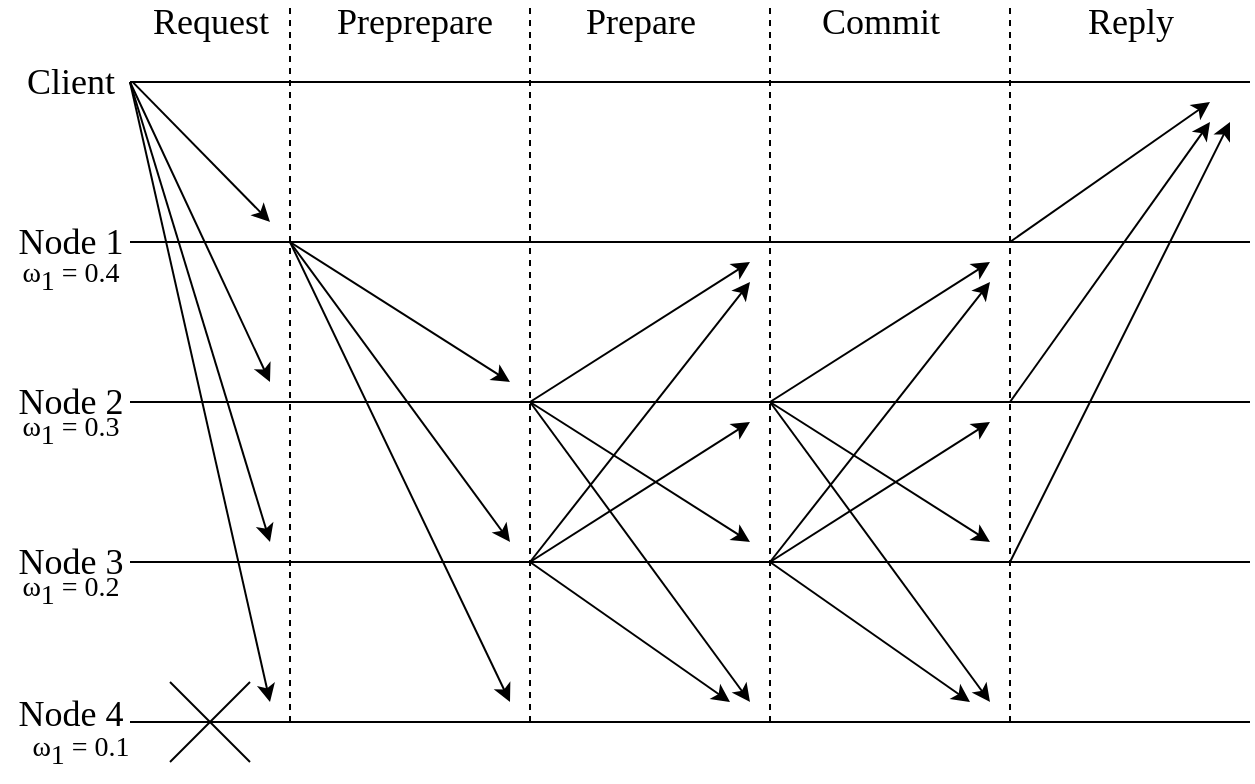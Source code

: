 <mxfile version="20.0.4" type="device"><diagram name="Page-1" id="74e2e168-ea6b-b213-b513-2b3c1d86103e"><mxGraphModel dx="946" dy="614" grid="1" gridSize="10" guides="1" tooltips="1" connect="1" arrows="1" fold="1" page="1" pageScale="1" pageWidth="1100" pageHeight="850" background="none" math="0" shadow="0"><root><mxCell id="0"/><mxCell id="1" parent="0"/><mxCell id="QIUG8-gdFdADCDKifnnI-29" value="" style="group" parent="1" vertex="1" connectable="0"><mxGeometry x="140" y="120" width="620" height="366" as="geometry"/></mxCell><mxCell id="QIUG8-gdFdADCDKifnnI-3" value="" style="endArrow=none;html=1;rounded=0;fontSize=14;" parent="QIUG8-gdFdADCDKifnnI-29" edge="1"><mxGeometry width="50" height="50" relative="1" as="geometry"><mxPoint x="60" y="40" as="sourcePoint"/><mxPoint x="620" y="40" as="targetPoint"/></mxGeometry></mxCell><mxCell id="QIUG8-gdFdADCDKifnnI-4" value="" style="endArrow=none;html=1;rounded=0;fontSize=14;dashed=1;" parent="QIUG8-gdFdADCDKifnnI-29" edge="1"><mxGeometry width="50" height="50" relative="1" as="geometry"><mxPoint x="140" y="360" as="sourcePoint"/><mxPoint x="140" as="targetPoint"/></mxGeometry></mxCell><mxCell id="QIUG8-gdFdADCDKifnnI-5" value="" style="endArrow=none;html=1;rounded=0;fontSize=14;dashed=1;" parent="QIUG8-gdFdADCDKifnnI-29" edge="1"><mxGeometry width="50" height="50" relative="1" as="geometry"><mxPoint x="260" y="360" as="sourcePoint"/><mxPoint x="260" as="targetPoint"/></mxGeometry></mxCell><mxCell id="QIUG8-gdFdADCDKifnnI-6" value="" style="endArrow=none;html=1;rounded=0;fontSize=14;dashed=1;strokeWidth=1;" parent="QIUG8-gdFdADCDKifnnI-29" edge="1"><mxGeometry width="50" height="50" relative="1" as="geometry"><mxPoint x="380" y="360.0" as="sourcePoint"/><mxPoint x="380" as="targetPoint"/></mxGeometry></mxCell><mxCell id="QIUG8-gdFdADCDKifnnI-7" value="" style="endArrow=none;html=1;rounded=0;fontSize=14;dashed=1;" parent="QIUG8-gdFdADCDKifnnI-29" edge="1"><mxGeometry width="50" height="50" relative="1" as="geometry"><mxPoint x="500" y="360" as="sourcePoint"/><mxPoint x="500" as="targetPoint"/></mxGeometry></mxCell><mxCell id="QIUG8-gdFdADCDKifnnI-8" value="" style="endArrow=none;html=1;rounded=0;fontSize=14;" parent="QIUG8-gdFdADCDKifnnI-29" edge="1"><mxGeometry width="50" height="50" relative="1" as="geometry"><mxPoint x="60" y="120" as="sourcePoint"/><mxPoint x="620" y="120" as="targetPoint"/></mxGeometry></mxCell><mxCell id="QIUG8-gdFdADCDKifnnI-9" value="" style="endArrow=none;html=1;rounded=0;fontSize=14;" parent="QIUG8-gdFdADCDKifnnI-29" edge="1"><mxGeometry width="50" height="50" relative="1" as="geometry"><mxPoint x="60" y="200" as="sourcePoint"/><mxPoint x="620" y="200" as="targetPoint"/></mxGeometry></mxCell><mxCell id="QIUG8-gdFdADCDKifnnI-10" value="" style="endArrow=none;html=1;rounded=0;fontSize=14;" parent="QIUG8-gdFdADCDKifnnI-29" edge="1"><mxGeometry width="50" height="50" relative="1" as="geometry"><mxPoint x="60" y="280" as="sourcePoint"/><mxPoint x="620" y="280" as="targetPoint"/></mxGeometry></mxCell><mxCell id="QIUG8-gdFdADCDKifnnI-11" value="" style="endArrow=none;html=1;rounded=0;fontSize=14;" parent="QIUG8-gdFdADCDKifnnI-29" edge="1"><mxGeometry width="50" height="50" relative="1" as="geometry"><mxPoint x="60" y="360" as="sourcePoint"/><mxPoint x="620" y="360" as="targetPoint"/></mxGeometry></mxCell><mxCell id="QIUG8-gdFdADCDKifnnI-12" value="&lt;font style=&quot;font-size: 18px;&quot;&gt;Client&lt;/font&gt;" style="text;html=1;align=center;verticalAlign=middle;resizable=0;points=[];autosize=1;strokeColor=none;fillColor=none;fontSize=14;fontFamily=Times New Roman;" parent="QIUG8-gdFdADCDKifnnI-29" vertex="1"><mxGeometry y="30" width="60" height="20" as="geometry"/></mxCell><mxCell id="QIUG8-gdFdADCDKifnnI-13" value="&lt;font style=&quot;font-size: 18px;&quot;&gt;Node 2&lt;/font&gt;" style="text;html=1;align=center;verticalAlign=middle;resizable=0;points=[];autosize=1;strokeColor=none;fillColor=none;fontSize=14;fontFamily=Times New Roman;" parent="QIUG8-gdFdADCDKifnnI-29" vertex="1"><mxGeometry x="-5" y="190" width="70" height="20" as="geometry"/></mxCell><mxCell id="QIUG8-gdFdADCDKifnnI-18" value="&lt;font style=&quot;font-size: 18px;&quot;&gt;Node 1&lt;/font&gt;" style="text;html=1;align=center;verticalAlign=middle;resizable=0;points=[];autosize=1;strokeColor=none;fillColor=none;fontSize=14;fontFamily=Times New Roman;" parent="QIUG8-gdFdADCDKifnnI-29" vertex="1"><mxGeometry x="-5" y="110" width="70" height="20" as="geometry"/></mxCell><mxCell id="QIUG8-gdFdADCDKifnnI-19" value="&lt;font style=&quot;font-size: 18px;&quot;&gt;Node 3&lt;/font&gt;" style="text;html=1;align=center;verticalAlign=middle;resizable=0;points=[];autosize=1;strokeColor=none;fillColor=none;fontSize=14;fontFamily=Times New Roman;" parent="QIUG8-gdFdADCDKifnnI-29" vertex="1"><mxGeometry x="-5" y="270" width="70" height="20" as="geometry"/></mxCell><mxCell id="QIUG8-gdFdADCDKifnnI-20" value="&lt;font style=&quot;font-size: 18px;&quot;&gt;Node 4&lt;/font&gt;" style="text;html=1;align=center;verticalAlign=middle;resizable=0;points=[];autosize=1;strokeColor=none;fillColor=none;fontSize=14;fontFamily=Times New Roman;" parent="QIUG8-gdFdADCDKifnnI-29" vertex="1"><mxGeometry x="-5" y="346" width="70" height="20" as="geometry"/></mxCell><mxCell id="QIUG8-gdFdADCDKifnnI-21" value="&lt;font style=&quot;font-size: 18px;&quot;&gt;Request&lt;/font&gt;" style="text;html=1;align=center;verticalAlign=middle;resizable=0;points=[];autosize=1;strokeColor=none;fillColor=none;fontSize=14;fontFamily=Times New Roman;" parent="QIUG8-gdFdADCDKifnnI-29" vertex="1"><mxGeometry x="65" width="70" height="20" as="geometry"/></mxCell><mxCell id="QIUG8-gdFdADCDKifnnI-22" value="&lt;font style=&quot;font-size: 18px;&quot;&gt;Preprepare&lt;/font&gt;" style="text;html=1;align=center;verticalAlign=middle;resizable=0;points=[];autosize=1;strokeColor=none;fillColor=none;fontSize=14;fontFamily=Times New Roman;" parent="QIUG8-gdFdADCDKifnnI-29" vertex="1"><mxGeometry x="157" width="90" height="20" as="geometry"/></mxCell><mxCell id="QIUG8-gdFdADCDKifnnI-23" value="&lt;font style=&quot;font-size: 18px;&quot;&gt;Prepare&lt;/font&gt;" style="text;html=1;align=center;verticalAlign=middle;resizable=0;points=[];autosize=1;strokeColor=none;fillColor=none;fontSize=14;fontFamily=Times New Roman;" parent="QIUG8-gdFdADCDKifnnI-29" vertex="1"><mxGeometry x="280" width="70" height="20" as="geometry"/></mxCell><mxCell id="QIUG8-gdFdADCDKifnnI-24" value="&lt;span style=&quot;font-size: 18px;&quot;&gt;Commit&lt;/span&gt;" style="text;html=1;align=center;verticalAlign=middle;resizable=0;points=[];autosize=1;strokeColor=none;fillColor=none;fontSize=14;fontFamily=Times New Roman;" parent="QIUG8-gdFdADCDKifnnI-29" vertex="1"><mxGeometry x="400" width="70" height="20" as="geometry"/></mxCell><mxCell id="QIUG8-gdFdADCDKifnnI-25" value="&lt;span style=&quot;font-size: 18px;&quot;&gt;Reply&lt;/span&gt;" style="text;html=1;align=center;verticalAlign=middle;resizable=0;points=[];autosize=1;strokeColor=none;fillColor=none;fontSize=14;fontFamily=Times New Roman;" parent="QIUG8-gdFdADCDKifnnI-29" vertex="1"><mxGeometry x="530" width="60" height="20" as="geometry"/></mxCell><mxCell id="h_cwmaOxemsz1qd6Hu5T-2" value="&lt;span style=&quot;font-size: 14px; caret-color: rgb(189, 193, 198); text-align: left;&quot;&gt;ω&lt;sub style=&quot;font-size: 14px;&quot;&gt;1 &lt;/sub&gt;&lt;span style=&quot;font-size: 14px;&quot;&gt;= 0.4&lt;/span&gt;&lt;/span&gt;" style="text;html=1;align=center;verticalAlign=middle;resizable=0;points=[];autosize=1;strokeColor=none;fillColor=none;fontColor=#000000;fontFamily=Times New Roman;fontSize=14;" parent="QIUG8-gdFdADCDKifnnI-29" vertex="1"><mxGeometry x="-5" y="123" width="70" height="30" as="geometry"/></mxCell><mxCell id="h_cwmaOxemsz1qd6Hu5T-3" value="&lt;span style=&quot;font-size: 14px; caret-color: rgb(189, 193, 198); text-align: left;&quot;&gt;ω&lt;sub style=&quot;font-size: 14px;&quot;&gt;1 &lt;/sub&gt;&lt;span style=&quot;font-size: 14px;&quot;&gt;= 0.3&lt;/span&gt;&lt;/span&gt;" style="text;html=1;align=center;verticalAlign=middle;resizable=0;points=[];autosize=1;strokeColor=none;fillColor=none;fontColor=#000000;fontFamily=Times New Roman;fontSize=14;" parent="QIUG8-gdFdADCDKifnnI-29" vertex="1"><mxGeometry x="-5" y="200" width="70" height="30" as="geometry"/></mxCell><mxCell id="h_cwmaOxemsz1qd6Hu5T-4" value="&lt;span style=&quot;font-size: 14px; caret-color: rgb(189, 193, 198); text-align: left;&quot;&gt;ω&lt;sub style=&quot;font-size: 14px;&quot;&gt;1 &lt;/sub&gt;&lt;span style=&quot;font-size: 14px;&quot;&gt;= 0.2&lt;/span&gt;&lt;/span&gt;" style="text;html=1;align=center;verticalAlign=middle;resizable=0;points=[];autosize=1;strokeColor=none;fillColor=none;fontColor=#000000;fontFamily=Times New Roman;fontSize=14;" parent="QIUG8-gdFdADCDKifnnI-29" vertex="1"><mxGeometry x="-5" y="280" width="70" height="30" as="geometry"/></mxCell><mxCell id="QIUG8-gdFdADCDKifnnI-30" value="" style="endArrow=classic;html=1;rounded=0;fontFamily=Times New Roman;fontSize=18;strokeWidth=1;exitX=1.019;exitY=0.491;exitDx=0;exitDy=0;exitPerimeter=0;" parent="1" source="QIUG8-gdFdADCDKifnnI-12" edge="1"><mxGeometry width="50" height="50" relative="1" as="geometry"><mxPoint x="350" y="270" as="sourcePoint"/><mxPoint x="270" y="230" as="targetPoint"/></mxGeometry></mxCell><mxCell id="QIUG8-gdFdADCDKifnnI-31" value="" style="endArrow=classic;html=1;rounded=0;fontFamily=Times New Roman;fontSize=18;strokeWidth=1;" parent="1" edge="1"><mxGeometry width="50" height="50" relative="1" as="geometry"><mxPoint x="200" y="160" as="sourcePoint"/><mxPoint x="270" y="310" as="targetPoint"/></mxGeometry></mxCell><mxCell id="QIUG8-gdFdADCDKifnnI-32" value="" style="endArrow=classic;html=1;rounded=0;fontFamily=Times New Roman;fontSize=18;strokeWidth=1;" parent="1" edge="1"><mxGeometry width="50" height="50" relative="1" as="geometry"><mxPoint x="200" y="160" as="sourcePoint"/><mxPoint x="270" y="390" as="targetPoint"/></mxGeometry></mxCell><mxCell id="QIUG8-gdFdADCDKifnnI-34" value="" style="endArrow=classic;html=1;rounded=0;fontFamily=Times New Roman;fontSize=18;strokeWidth=1;" parent="1" edge="1"><mxGeometry width="50" height="50" relative="1" as="geometry"><mxPoint x="200" y="160" as="sourcePoint"/><mxPoint x="270" y="470" as="targetPoint"/></mxGeometry></mxCell><mxCell id="QIUG8-gdFdADCDKifnnI-36" value="" style="endArrow=classic;html=1;rounded=0;fontFamily=Times New Roman;fontSize=18;strokeWidth=1;" parent="1" edge="1"><mxGeometry width="50" height="50" relative="1" as="geometry"><mxPoint x="280" y="240" as="sourcePoint"/><mxPoint x="390" y="310" as="targetPoint"/></mxGeometry></mxCell><mxCell id="QIUG8-gdFdADCDKifnnI-37" value="" style="endArrow=classic;html=1;rounded=0;fontFamily=Times New Roman;fontSize=18;strokeWidth=1;" parent="1" edge="1"><mxGeometry width="50" height="50" relative="1" as="geometry"><mxPoint x="280" y="240" as="sourcePoint"/><mxPoint x="390" y="390" as="targetPoint"/></mxGeometry></mxCell><mxCell id="QIUG8-gdFdADCDKifnnI-38" value="" style="endArrow=classic;html=1;rounded=0;fontFamily=Times New Roman;fontSize=18;strokeWidth=1;" parent="1" edge="1"><mxGeometry width="50" height="50" relative="1" as="geometry"><mxPoint x="280" y="240" as="sourcePoint"/><mxPoint x="390" y="470" as="targetPoint"/></mxGeometry></mxCell><mxCell id="QIUG8-gdFdADCDKifnnI-51" value="" style="group" parent="1" vertex="1" connectable="0"><mxGeometry x="220" y="460" width="40" height="40" as="geometry"/></mxCell><mxCell id="QIUG8-gdFdADCDKifnnI-49" value="" style="endArrow=none;html=1;rounded=0;fontFamily=Times New Roman;fontSize=18;strokeWidth=1;" parent="QIUG8-gdFdADCDKifnnI-51" edge="1"><mxGeometry width="50" height="50" relative="1" as="geometry"><mxPoint y="40" as="sourcePoint"/><mxPoint x="40" as="targetPoint"/></mxGeometry></mxCell><mxCell id="QIUG8-gdFdADCDKifnnI-50" value="" style="endArrow=none;html=1;rounded=0;fontFamily=Times New Roman;fontSize=18;strokeWidth=1;" parent="QIUG8-gdFdADCDKifnnI-51" edge="1"><mxGeometry width="50" height="50" relative="1" as="geometry"><mxPoint as="sourcePoint"/><mxPoint x="40" y="40" as="targetPoint"/></mxGeometry></mxCell><mxCell id="QIUG8-gdFdADCDKifnnI-52" value="" style="group" parent="1" vertex="1" connectable="0"><mxGeometry x="400" y="250" width="110" height="220" as="geometry"/></mxCell><mxCell id="QIUG8-gdFdADCDKifnnI-39" value="" style="endArrow=classic;html=1;rounded=0;fontFamily=Times New Roman;fontSize=18;strokeWidth=1;" parent="QIUG8-gdFdADCDKifnnI-52" edge="1"><mxGeometry width="50" height="50" relative="1" as="geometry"><mxPoint y="70" as="sourcePoint"/><mxPoint x="110" as="targetPoint"/></mxGeometry></mxCell><mxCell id="QIUG8-gdFdADCDKifnnI-40" value="" style="endArrow=classic;html=1;rounded=0;fontFamily=Times New Roman;fontSize=18;strokeWidth=1;" parent="QIUG8-gdFdADCDKifnnI-52" edge="1"><mxGeometry width="50" height="50" relative="1" as="geometry"><mxPoint y="70" as="sourcePoint"/><mxPoint x="110" y="140" as="targetPoint"/></mxGeometry></mxCell><mxCell id="QIUG8-gdFdADCDKifnnI-41" value="" style="endArrow=classic;html=1;rounded=0;fontFamily=Times New Roman;fontSize=18;strokeWidth=1;" parent="QIUG8-gdFdADCDKifnnI-52" edge="1"><mxGeometry width="50" height="50" relative="1" as="geometry"><mxPoint y="70" as="sourcePoint"/><mxPoint x="110" y="220" as="targetPoint"/></mxGeometry></mxCell><mxCell id="QIUG8-gdFdADCDKifnnI-42" value="" style="endArrow=classic;html=1;rounded=0;fontFamily=Times New Roman;fontSize=18;strokeWidth=1;" parent="QIUG8-gdFdADCDKifnnI-52" edge="1"><mxGeometry width="50" height="50" relative="1" as="geometry"><mxPoint y="150" as="sourcePoint"/><mxPoint x="110" y="10" as="targetPoint"/></mxGeometry></mxCell><mxCell id="QIUG8-gdFdADCDKifnnI-43" value="" style="endArrow=classic;html=1;rounded=0;fontFamily=Times New Roman;fontSize=18;strokeWidth=1;" parent="QIUG8-gdFdADCDKifnnI-52" edge="1"><mxGeometry width="50" height="50" relative="1" as="geometry"><mxPoint y="150" as="sourcePoint"/><mxPoint x="110" y="80" as="targetPoint"/></mxGeometry></mxCell><mxCell id="QIUG8-gdFdADCDKifnnI-44" value="" style="endArrow=classic;html=1;rounded=0;fontFamily=Times New Roman;fontSize=18;strokeWidth=1;" parent="QIUG8-gdFdADCDKifnnI-52" edge="1"><mxGeometry width="50" height="50" relative="1" as="geometry"><mxPoint y="150" as="sourcePoint"/><mxPoint x="100" y="220" as="targetPoint"/></mxGeometry></mxCell><mxCell id="QIUG8-gdFdADCDKifnnI-53" value="" style="group" parent="1" vertex="1" connectable="0"><mxGeometry x="520" y="250" width="110" height="220" as="geometry"/></mxCell><mxCell id="QIUG8-gdFdADCDKifnnI-54" value="" style="endArrow=classic;html=1;rounded=0;fontFamily=Times New Roman;fontSize=18;strokeWidth=1;" parent="QIUG8-gdFdADCDKifnnI-53" edge="1"><mxGeometry width="50" height="50" relative="1" as="geometry"><mxPoint y="70" as="sourcePoint"/><mxPoint x="110" as="targetPoint"/></mxGeometry></mxCell><mxCell id="QIUG8-gdFdADCDKifnnI-55" value="" style="endArrow=classic;html=1;rounded=0;fontFamily=Times New Roman;fontSize=18;strokeWidth=1;" parent="QIUG8-gdFdADCDKifnnI-53" edge="1"><mxGeometry width="50" height="50" relative="1" as="geometry"><mxPoint y="70" as="sourcePoint"/><mxPoint x="110" y="140" as="targetPoint"/></mxGeometry></mxCell><mxCell id="QIUG8-gdFdADCDKifnnI-56" value="" style="endArrow=classic;html=1;rounded=0;fontFamily=Times New Roman;fontSize=18;strokeWidth=1;" parent="QIUG8-gdFdADCDKifnnI-53" edge="1"><mxGeometry width="50" height="50" relative="1" as="geometry"><mxPoint y="70" as="sourcePoint"/><mxPoint x="110" y="220" as="targetPoint"/></mxGeometry></mxCell><mxCell id="QIUG8-gdFdADCDKifnnI-57" value="" style="endArrow=classic;html=1;rounded=0;fontFamily=Times New Roman;fontSize=18;strokeWidth=1;" parent="QIUG8-gdFdADCDKifnnI-53" edge="1"><mxGeometry width="50" height="50" relative="1" as="geometry"><mxPoint y="150" as="sourcePoint"/><mxPoint x="110" y="10" as="targetPoint"/></mxGeometry></mxCell><mxCell id="QIUG8-gdFdADCDKifnnI-58" value="" style="endArrow=classic;html=1;rounded=0;fontFamily=Times New Roman;fontSize=18;strokeWidth=1;" parent="QIUG8-gdFdADCDKifnnI-53" edge="1"><mxGeometry width="50" height="50" relative="1" as="geometry"><mxPoint y="150" as="sourcePoint"/><mxPoint x="110" y="80" as="targetPoint"/></mxGeometry></mxCell><mxCell id="QIUG8-gdFdADCDKifnnI-59" value="" style="endArrow=classic;html=1;rounded=0;fontFamily=Times New Roman;fontSize=18;strokeWidth=1;" parent="QIUG8-gdFdADCDKifnnI-53" edge="1"><mxGeometry width="50" height="50" relative="1" as="geometry"><mxPoint y="150" as="sourcePoint"/><mxPoint x="100" y="220" as="targetPoint"/></mxGeometry></mxCell><mxCell id="QIUG8-gdFdADCDKifnnI-61" value="" style="endArrow=classic;html=1;rounded=0;fontFamily=Times New Roman;fontSize=18;strokeWidth=1;" parent="1" edge="1"><mxGeometry width="50" height="50" relative="1" as="geometry"><mxPoint x="640" y="240" as="sourcePoint"/><mxPoint x="740" y="170" as="targetPoint"/></mxGeometry></mxCell><mxCell id="QIUG8-gdFdADCDKifnnI-62" value="" style="endArrow=classic;html=1;rounded=0;fontFamily=Times New Roman;fontSize=18;strokeWidth=1;" parent="1" edge="1"><mxGeometry width="50" height="50" relative="1" as="geometry"><mxPoint x="640" y="320" as="sourcePoint"/><mxPoint x="740" y="180" as="targetPoint"/></mxGeometry></mxCell><mxCell id="QIUG8-gdFdADCDKifnnI-63" value="" style="endArrow=classic;html=1;rounded=0;fontFamily=Times New Roman;fontSize=18;strokeWidth=1;" parent="1" edge="1"><mxGeometry width="50" height="50" relative="1" as="geometry"><mxPoint x="640" y="400" as="sourcePoint"/><mxPoint x="750" y="180" as="targetPoint"/></mxGeometry></mxCell><mxCell id="h_cwmaOxemsz1qd6Hu5T-5" value="&lt;span style=&quot;font-size: 14px; caret-color: rgb(189, 193, 198); text-align: left;&quot;&gt;ω&lt;sub style=&quot;font-size: 14px;&quot;&gt;1 &lt;/sub&gt;&lt;span style=&quot;font-size: 14px;&quot;&gt;= 0.1&lt;/span&gt;&lt;/span&gt;" style="text;html=1;align=center;verticalAlign=middle;resizable=0;points=[];autosize=1;strokeColor=none;fillColor=none;fontColor=#000000;fontFamily=Times New Roman;fontSize=14;" parent="1" vertex="1"><mxGeometry x="140" y="480" width="70" height="30" as="geometry"/></mxCell></root></mxGraphModel></diagram></mxfile>
